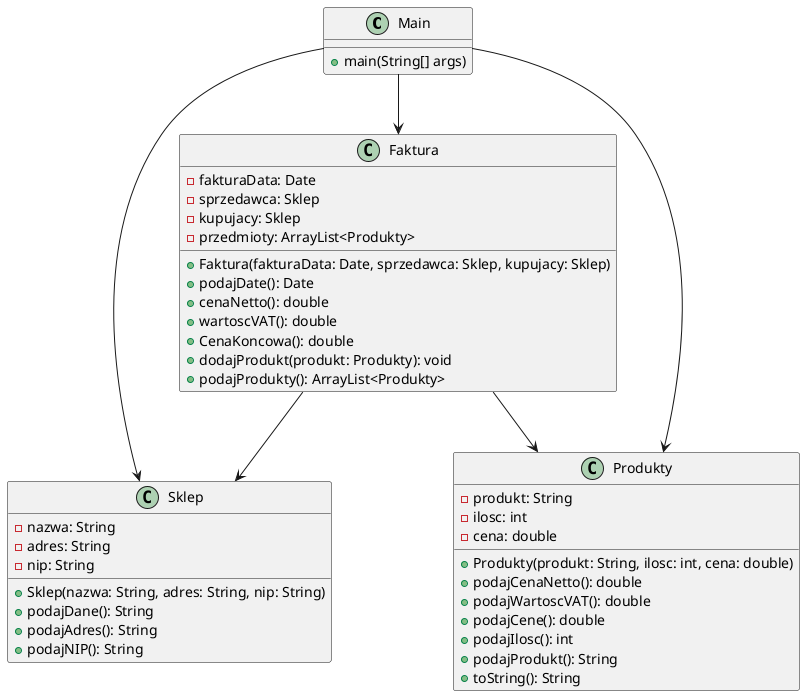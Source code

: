 @startuml

class Main {
    + main(String[] args)
}

class Faktura {
    - fakturaData: Date
    - sprzedawca: Sklep
    - kupujacy: Sklep
    - przedmioty: ArrayList<Produkty>
    + Faktura(fakturaData: Date, sprzedawca: Sklep, kupujacy: Sklep)
    + podajDate(): Date
    + cenaNetto(): double
    + wartoscVAT(): double
    + CenaKoncowa(): double
    + dodajProdukt(produkt: Produkty): void
    + podajProdukty(): ArrayList<Produkty>
}

class Sklep {
    - nazwa: String
    - adres: String
    - nip: String
    + Sklep(nazwa: String, adres: String, nip: String)
    + podajDane(): String
    + podajAdres(): String
    + podajNIP(): String
}

class Produkty {
    - produkt: String
    - ilosc: int
    - cena: double
    + Produkty(produkt: String, ilosc: int, cena: double)
    + podajCenaNetto(): double
    + podajWartoscVAT(): double
    + podajCene(): double
    + podajIlosc(): int
    + podajProdukt(): String
    + toString(): String
}

Main --> Faktura
Main --> Sklep
Main --> Produkty
Faktura --> Sklep
Faktura --> Produkty

@enduml
